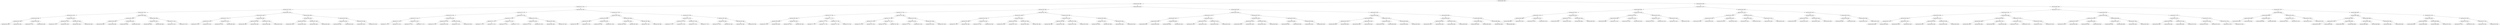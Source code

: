 digraph G{
113993862 [label="Node{data=[8067, 8067]}"]
113993862 -> 201788794
201788794 [label="Node{data=[7686, 7686]}"]
201788794 -> 1182313248
1182313248 [label="Node{data=[4710, 4710]}"]
1182313248 -> 184107129
184107129 [label="Node{data=[4573, 4573]}"]
184107129 -> 1462470392
1462470392 [label="Node{data=[4557, 4557]}"]
1462470392 -> 1676881338
1676881338 [label="Node{data=[4210, 4210]}"]
1676881338 -> 1624353615
1624353615 [label="Node{data=[4206, 4206]}"]
1624353615 -> 543937956
543937956 [label="Node{data=[4204, 4204]}"]
543937956 -> 737970967
737970967 [label="Node{data=[4203, 4203]}"]
543937956 -> 1368980783
1368980783 [label="Node{data=[4205, 4205]}"]
1624353615 -> 1023324032
1023324032 [label="Node{data=[4208, 4208]}"]
1023324032 -> 1111919438
1111919438 [label="Node{data=[4207, 4207]}"]
1023324032 -> 229442594
229442594 [label="Node{data=[4209, 4209]}"]
1676881338 -> 457892157
457892157 [label="Node{data=[4553, 4553]}"]
457892157 -> 1384238971
1384238971 [label="Node{data=[4551, 4551]}"]
1384238971 -> 611000990
611000990 [label="Node{data=[4211, 4211]}"]
1384238971 -> 1090694693
1090694693 [label="Node{data=[4552, 4552]}"]
457892157 -> 219016241
219016241 [label="Node{data=[4555, 4555]}"]
219016241 -> 1370161404
1370161404 [label="Node{data=[4554, 4554]}"]
219016241 -> 740927365
740927365 [label="Node{data=[4556, 4556]}"]
1462470392 -> 2014201763
2014201763 [label="Node{data=[4565, 4565]}"]
2014201763 -> 436228343
436228343 [label="Node{data=[4561, 4561]}"]
436228343 -> 329584555
329584555 [label="Node{data=[4559, 4559]}"]
329584555 -> 1917945813
1917945813 [label="Node{data=[4558, 4558]}"]
329584555 -> 2028528995
2028528995 [label="Node{data=[4560, 4560]}"]
436228343 -> 1626838369
1626838369 [label="Node{data=[4563, 4563]}"]
1626838369 -> 1536431747
1536431747 [label="Node{data=[4562, 4562]}"]
1626838369 -> 621104395
621104395 [label="Node{data=[4564, 4564]}"]
2014201763 -> 444167989
444167989 [label="Node{data=[4569, 4569]}"]
444167989 -> 1190765958
1190765958 [label="Node{data=[4567, 4567]}"]
1190765958 -> 1034060756
1034060756 [label="Node{data=[4566, 4566]}"]
1190765958 -> 851508350
851508350 [label="Node{data=[4568, 4568]}"]
444167989 -> 1666311628
1666311628 [label="Node{data=[4571, 4571]}"]
1666311628 -> 1745856949
1745856949 [label="Node{data=[4570, 4570]}"]
1666311628 -> 1100622659
1100622659 [label="Node{data=[4572, 4572]}"]
184107129 -> 1955339266
1955339266 [label="Node{data=[4621, 4621]}"]
1955339266 -> 404748506
404748506 [label="Node{data=[4581, 4581]}"]
404748506 -> 231258221
231258221 [label="Node{data=[4577, 4577]}"]
231258221 -> 488135332
488135332 [label="Node{data=[4575, 4575]}"]
488135332 -> 165685513
165685513 [label="Node{data=[4574, 4574]}"]
488135332 -> 1860098503
1860098503 [label="Node{data=[4576, 4576]}"]
231258221 -> 639442849
639442849 [label="Node{data=[4579, 4579]}"]
639442849 -> 2039459004
2039459004 [label="Node{data=[4578, 4578]}"]
639442849 -> 1898932965
1898932965 [label="Node{data=[4580, 4580]}"]
404748506 -> 1764201958
1764201958 [label="Node{data=[4585, 4585]}"]
1764201958 -> 654929780
654929780 [label="Node{data=[4583, 4583]}"]
654929780 -> 602398053
602398053 [label="Node{data=[4582, 4582]}"]
654929780 -> 697693118
697693118 [label="Node{data=[4584, 4584]}"]
1764201958 -> 2085145551
2085145551 [label="Node{data=[4587, 4587]}"]
2085145551 -> 282487293
282487293 [label="Node{data=[4586, 4586]}"]
2085145551 -> 222794359
222794359 [label="Node{data=[4620, 4620]}"]
1955339266 -> 189368418
189368418 [label="Node{data=[4629, 4629]}"]
189368418 -> 837106807
837106807 [label="Node{data=[4625, 4625]}"]
837106807 -> 316613175
316613175 [label="Node{data=[4623, 4623]}"]
316613175 -> 599445041
599445041 [label="Node{data=[4622, 4622]}"]
316613175 -> 1685543100
1685543100 [label="Node{data=[4624, 4624]}"]
837106807 -> 2087306945
2087306945 [label="Node{data=[4627, 4627]}"]
2087306945 -> 399281633
399281633 [label="Node{data=[4626, 4626]}"]
2087306945 -> 1660031599
1660031599 [label="Node{data=[4628, 4628]}"]
189368418 -> 1008604213
1008604213 [label="Node{data=[4633, 4633]}"]
1008604213 -> 250839737
250839737 [label="Node{data=[4631, 4631]}"]
250839737 -> 2107880707
2107880707 [label="Node{data=[4630, 4630]}"]
250839737 -> 254849458
254849458 [label="Node{data=[4632, 4632]}"]
1008604213 -> 1128506333
1128506333 [label="Node{data=[4708, 4708]}"]
1128506333 -> 1370949446
1370949446 [label="Node{data=[4697, 4697]}"]
1128506333 -> 836545502
836545502 [label="Node{data=[4709, 4709]}"]
1182313248 -> 996880758
996880758 [label="Node{data=[7654, 7654]}"]
996880758 -> 1701322893
1701322893 [label="Node{data=[4770, 4770]}"]
1701322893 -> 202151505
202151505 [label="Node{data=[4718, 4718]}"]
202151505 -> 1482317397
1482317397 [label="Node{data=[4714, 4714]}"]
1482317397 -> 987247785
987247785 [label="Node{data=[4712, 4712]}"]
987247785 -> 512759607
512759607 [label="Node{data=[4711, 4711]}"]
987247785 -> 1992733866
1992733866 [label="Node{data=[4713, 4713]}"]
1482317397 -> 2095379665
2095379665 [label="Node{data=[4716, 4716]}"]
2095379665 -> 123927192
123927192 [label="Node{data=[4715, 4715]}"]
2095379665 -> 433417452
433417452 [label="Node{data=[4717, 4717]}"]
202151505 -> 1517676696
1517676696 [label="Node{data=[4766, 4766]}"]
1517676696 -> 23907707
23907707 [label="Node{data=[4764, 4764]}"]
23907707 -> 290083316
290083316 [label="Node{data=[4719, 4719]}"]
23907707 -> 592112957
592112957 [label="Node{data=[4765, 4765]}"]
1517676696 -> 1443815652
1443815652 [label="Node{data=[4768, 4768]}"]
1443815652 -> 837740619
837740619 [label="Node{data=[4767, 4767]}"]
1443815652 -> 1919474291
1919474291 [label="Node{data=[4769, 4769]}"]
1701322893 -> 113242630
113242630 [label="Node{data=[4778, 4778]}"]
113242630 -> 655830005
655830005 [label="Node{data=[4774, 4774]}"]
655830005 -> 1643983852
1643983852 [label="Node{data=[4772, 4772]}"]
1643983852 -> 1433585378
1433585378 [label="Node{data=[4771, 4771]}"]
1643983852 -> 740565384
740565384 [label="Node{data=[4773, 4773]}"]
655830005 -> 854781818
854781818 [label="Node{data=[4776, 4776]}"]
854781818 -> 974702747
974702747 [label="Node{data=[4775, 4775]}"]
854781818 -> 2040421612
2040421612 [label="Node{data=[4777, 4777]}"]
113242630 -> 1958414902
1958414902 [label="Node{data=[4782, 4782]}"]
1958414902 -> 1360503524
1360503524 [label="Node{data=[4780, 4780]}"]
1360503524 -> 767030349
767030349 [label="Node{data=[4779, 4779]}"]
1360503524 -> 650490923
650490923 [label="Node{data=[4781, 4781]}"]
1958414902 -> 168026239
168026239 [label="Node{data=[5032, 5032]}"]
168026239 -> 1718575961
1718575961 [label="Node{data=[4992, 4992]}"]
168026239 -> 1961420357
1961420357 [label="Node{data=[7653, 7653]}"]
996880758 -> 2139582495
2139582495 [label="Node{data=[7670, 7670]}"]
2139582495 -> 1787983752
1787983752 [label="Node{data=[7662, 7662]}"]
1787983752 -> 2012918824
2012918824 [label="Node{data=[7658, 7658]}"]
2012918824 -> 1150533212
1150533212 [label="Node{data=[7656, 7656]}"]
1150533212 -> 5257561
5257561 [label="Node{data=[7655, 7655]}"]
1150533212 -> 2030514412
2030514412 [label="Node{data=[7657, 7657]}"]
2012918824 -> 1535016976
1535016976 [label="Node{data=[7660, 7660]}"]
1535016976 -> 46572669
46572669 [label="Node{data=[7659, 7659]}"]
1535016976 -> 56479629
56479629 [label="Node{data=[7661, 7661]}"]
1787983752 -> 1125982042
1125982042 [label="Node{data=[7666, 7666]}"]
1125982042 -> 1816951081
1816951081 [label="Node{data=[7664, 7664]}"]
1816951081 -> 1537133969
1537133969 [label="Node{data=[7663, 7663]}"]
1816951081 -> 911364296
911364296 [label="Node{data=[7665, 7665]}"]
1125982042 -> 496926359
496926359 [label="Node{data=[7668, 7668]}"]
496926359 -> 311740732
311740732 [label="Node{data=[7667, 7667]}"]
496926359 -> 1061907642
1061907642 [label="Node{data=[7669, 7669]}"]
2139582495 -> 456900491
456900491 [label="Node{data=[7678, 7678]}"]
456900491 -> 1975455933
1975455933 [label="Node{data=[7674, 7674]}"]
1975455933 -> 1096219167
1096219167 [label="Node{data=[7672, 7672]}"]
1096219167 -> 631009331
631009331 [label="Node{data=[7671, 7671]}"]
1096219167 -> 1671255276
1671255276 [label="Node{data=[7673, 7673]}"]
1975455933 -> 1856670426
1856670426 [label="Node{data=[7676, 7676]}"]
1856670426 -> 408556306
408556306 [label="Node{data=[7675, 7675]}"]
1856670426 -> 1585575362
1585575362 [label="Node{data=[7677, 7677]}"]
456900491 -> 1471344842
1471344842 [label="Node{data=[7682, 7682]}"]
1471344842 -> 1844731068
1844731068 [label="Node{data=[7680, 7680]}"]
1844731068 -> 629014675
629014675 [label="Node{data=[7679, 7679]}"]
1844731068 -> 1946213915
1946213915 [label="Node{data=[7681, 7681]}"]
1471344842 -> 888427761
888427761 [label="Node{data=[7684, 7684]}"]
888427761 -> 2074804079
2074804079 [label="Node{data=[7683, 7683]}"]
888427761 -> 780472849
780472849 [label="Node{data=[7685, 7685]}"]
201788794 -> 1552409052
1552409052 [label="Node{data=[8003, 8003]}"]
1552409052 -> 1245869409
1245869409 [label="Node{data=[7836, 7836]}"]
1245869409 -> 1715448513
1715448513 [label="Node{data=[7781, 7781]}"]
1715448513 -> 1613506957
1613506957 [label="Node{data=[7726, 7726]}"]
1613506957 -> 54963541
54963541 [label="Node{data=[7690, 7690]}"]
54963541 -> 1526081825
1526081825 [label="Node{data=[7688, 7688]}"]
1526081825 -> 1090844956
1090844956 [label="Node{data=[7687, 7687]}"]
1526081825 -> 1080414448
1080414448 [label="Node{data=[7689, 7689]}"]
54963541 -> 1996485036
1996485036 [label="Node{data=[7692, 7692]}"]
1996485036 -> 489386355
489386355 [label="Node{data=[7691, 7691]}"]
1996485036 -> 2072098771
2072098771 [label="Node{data=[7693, 7693]}"]
1613506957 -> 353180163
353180163 [label="Node{data=[7777, 7777]}"]
353180163 -> 477555615
477555615 [label="Node{data=[7775, 7775]}"]
477555615 -> 1511043467
1511043467 [label="Node{data=[7757, 7757]}"]
477555615 -> 752462389
752462389 [label="Node{data=[7776, 7776]}"]
353180163 -> 1375297711
1375297711 [label="Node{data=[7779, 7779]}"]
1375297711 -> 2063094556
2063094556 [label="Node{data=[7778, 7778]}"]
1375297711 -> 633022753
633022753 [label="Node{data=[7780, 7780]}"]
1715448513 -> 1146271649
1146271649 [label="Node{data=[7789, 7789]}"]
1146271649 -> 1580485532
1580485532 [label="Node{data=[7785, 7785]}"]
1580485532 -> 1726780405
1726780405 [label="Node{data=[7783, 7783]}"]
1726780405 -> 442653736
442653736 [label="Node{data=[7782, 7782]}"]
1726780405 -> 1272717178
1272717178 [label="Node{data=[7784, 7784]}"]
1580485532 -> 927515958
927515958 [label="Node{data=[7787, 7787]}"]
927515958 -> 901352209
901352209 [label="Node{data=[7786, 7786]}"]
927515958 -> 1035076242
1035076242 [label="Node{data=[7788, 7788]}"]
1146271649 -> 381611409
381611409 [label="Node{data=[7832, 7832]}"]
381611409 -> 1739520773
1739520773 [label="Node{data=[7816, 7816]}"]
1739520773 -> 506861026
506861026 [label="Node{data=[7797, 7797]}"]
1739520773 -> 859644452
859644452 [label="Node{data=[7831, 7831]}"]
381611409 -> 1376682935
1376682935 [label="Node{data=[7834, 7834]}"]
1376682935 -> 1114123296
1114123296 [label="Node{data=[7833, 7833]}"]
1376682935 -> 1818212490
1818212490 [label="Node{data=[7835, 7835]}"]
1245869409 -> 908692263
908692263 [label="Node{data=[7987, 7987]}"]
908692263 -> 270316910
270316910 [label="Node{data=[7844, 7844]}"]
270316910 -> 320242273
320242273 [label="Node{data=[7840, 7840]}"]
320242273 -> 43836257
43836257 [label="Node{data=[7838, 7838]}"]
43836257 -> 2014720166
2014720166 [label="Node{data=[7837, 7837]}"]
43836257 -> 232017167
232017167 [label="Node{data=[7839, 7839]}"]
320242273 -> 720814942
720814942 [label="Node{data=[7842, 7842]}"]
720814942 -> 1326754442
1326754442 [label="Node{data=[7841, 7841]}"]
720814942 -> 105787598
105787598 [label="Node{data=[7843, 7843]}"]
270316910 -> 694004029
694004029 [label="Node{data=[7848, 7848]}"]
694004029 -> 892171131
892171131 [label="Node{data=[7846, 7846]}"]
892171131 -> 1602740142
1602740142 [label="Node{data=[7845, 7845]}"]
892171131 -> 683171024
683171024 [label="Node{data=[7847, 7847]}"]
694004029 -> 1818762427
1818762427 [label="Node{data=[7850, 7850]}"]
1818762427 -> 838864102
838864102 [label="Node{data=[7849, 7849]}"]
1818762427 -> 1394331559
1394331559 [label="Node{data=[7986, 7986]}"]
908692263 -> 959403976
959403976 [label="Node{data=[7995, 7995]}"]
959403976 -> 361630098
361630098 [label="Node{data=[7991, 7991]}"]
361630098 -> 660291833
660291833 [label="Node{data=[7989, 7989]}"]
660291833 -> 707843394
707843394 [label="Node{data=[7988, 7988]}"]
660291833 -> 1768052443
1768052443 [label="Node{data=[7990, 7990]}"]
361630098 -> 205852924
205852924 [label="Node{data=[7993, 7993]}"]
205852924 -> 1910818053
1910818053 [label="Node{data=[7992, 7992]}"]
205852924 -> 1574077630
1574077630 [label="Node{data=[7994, 7994]}"]
959403976 -> 654169425
654169425 [label="Node{data=[7999, 7999]}"]
654169425 -> 35386242
35386242 [label="Node{data=[7997, 7997]}"]
35386242 -> 1426113065
1426113065 [label="Node{data=[7996, 7996]}"]
35386242 -> 473844547
473844547 [label="Node{data=[7998, 7998]}"]
654169425 -> 1411470024
1411470024 [label="Node{data=[8001, 8001]}"]
1411470024 -> 167455789
167455789 [label="Node{data=[8000, 8000]}"]
1411470024 -> 1522116273
1522116273 [label="Node{data=[8002, 8002]}"]
1552409052 -> 884181750
884181750 [label="Node{data=[8035, 8035]}"]
884181750 -> 1792686522
1792686522 [label="Node{data=[8019, 8019]}"]
1792686522 -> 974187144
974187144 [label="Node{data=[8011, 8011]}"]
974187144 -> 764104533
764104533 [label="Node{data=[8007, 8007]}"]
764104533 -> 88577064
88577064 [label="Node{data=[8005, 8005]}"]
88577064 -> 1055615699
1055615699 [label="Node{data=[8004, 8004]}"]
88577064 -> 51548972
51548972 [label="Node{data=[8006, 8006]}"]
764104533 -> 1955890684
1955890684 [label="Node{data=[8009, 8009]}"]
1955890684 -> 1296808338
1296808338 [label="Node{data=[8008, 8008]}"]
1955890684 -> 672399130
672399130 [label="Node{data=[8010, 8010]}"]
974187144 -> 1057985223
1057985223 [label="Node{data=[8015, 8015]}"]
1057985223 -> 1868843967
1868843967 [label="Node{data=[8013, 8013]}"]
1868843967 -> 2146695400
2146695400 [label="Node{data=[8012, 8012]}"]
1868843967 -> 1211048739
1211048739 [label="Node{data=[8014, 8014]}"]
1057985223 -> 200608075
200608075 [label="Node{data=[8017, 8017]}"]
200608075 -> 1174508089
1174508089 [label="Node{data=[8016, 8016]}"]
200608075 -> 643110569
643110569 [label="Node{data=[8018, 8018]}"]
1792686522 -> 399646587
399646587 [label="Node{data=[8027, 8027]}"]
399646587 -> 877585307
877585307 [label="Node{data=[8023, 8023]}"]
877585307 -> 2123644785
2123644785 [label="Node{data=[8021, 8021]}"]
2123644785 -> 1895472724
1895472724 [label="Node{data=[8020, 8020]}"]
2123644785 -> 2010414839
2010414839 [label="Node{data=[8022, 8022]}"]
877585307 -> 876943789
876943789 [label="Node{data=[8025, 8025]}"]
876943789 -> 1802885091
1802885091 [label="Node{data=[8024, 8024]}"]
876943789 -> 1339686119
1339686119 [label="Node{data=[8026, 8026]}"]
399646587 -> 456003629
456003629 [label="Node{data=[8031, 8031]}"]
456003629 -> 121305748
121305748 [label="Node{data=[8029, 8029]}"]
121305748 -> 1119223647
1119223647 [label="Node{data=[8028, 8028]}"]
121305748 -> 1108020522
1108020522 [label="Node{data=[8030, 8030]}"]
456003629 -> 693092926
693092926 [label="Node{data=[8033, 8033]}"]
693092926 -> 2037478361
2037478361 [label="Node{data=[8032, 8032]}"]
693092926 -> 349381807
349381807 [label="Node{data=[8034, 8034]}"]
884181750 -> 237705538
237705538 [label="Node{data=[8051, 8051]}"]
237705538 -> 1495426187
1495426187 [label="Node{data=[8043, 8043]}"]
1495426187 -> 733948877
733948877 [label="Node{data=[8039, 8039]}"]
733948877 -> 650417225
650417225 [label="Node{data=[8037, 8037]}"]
650417225 -> 1895004378
1895004378 [label="Node{data=[8036, 8036]}"]
650417225 -> 977230963
977230963 [label="Node{data=[8038, 8038]}"]
733948877 -> 1754069434
1754069434 [label="Node{data=[8041, 8041]}"]
1754069434 -> 1793609278
1793609278 [label="Node{data=[8040, 8040]}"]
1754069434 -> 28761617
28761617 [label="Node{data=[8042, 8042]}"]
1495426187 -> 1101710992
1101710992 [label="Node{data=[8047, 8047]}"]
1101710992 -> 1323611702
1323611702 [label="Node{data=[8045, 8045]}"]
1323611702 -> 1716881514
1716881514 [label="Node{data=[8044, 8044]}"]
1323611702 -> 1369736423
1369736423 [label="Node{data=[8046, 8046]}"]
1101710992 -> 1185764869
1185764869 [label="Node{data=[8049, 8049]}"]
1185764869 -> 756227552
756227552 [label="Node{data=[8048, 8048]}"]
1185764869 -> 1733285616
1733285616 [label="Node{data=[8050, 8050]}"]
237705538 -> 314172738
314172738 [label="Node{data=[8059, 8059]}"]
314172738 -> 1040745582
1040745582 [label="Node{data=[8055, 8055]}"]
1040745582 -> 188838482
188838482 [label="Node{data=[8053, 8053]}"]
188838482 -> 312532380
312532380 [label="Node{data=[8052, 8052]}"]
188838482 -> 1341045119
1341045119 [label="Node{data=[8054, 8054]}"]
1040745582 -> 893353752
893353752 [label="Node{data=[8057, 8057]}"]
893353752 -> 904677391
904677391 [label="Node{data=[8056, 8056]}"]
893353752 -> 565460755
565460755 [label="Node{data=[8058, 8058]}"]
314172738 -> 455827227
455827227 [label="Node{data=[8063, 8063]}"]
455827227 -> 1428305113
1428305113 [label="Node{data=[8061, 8061]}"]
1428305113 -> 47817282
47817282 [label="Node{data=[8060, 8060]}"]
1428305113 -> 34949549
34949549 [label="Node{data=[8062, 8062]}"]
455827227 -> 1124535667
1124535667 [label="Node{data=[8065, 8065]}"]
1124535667 -> 130514230
130514230 [label="Node{data=[8064, 8064]}"]
1124535667 -> 1220740158
1220740158 [label="Node{data=[8066, 8066]}"]
113993862 -> 1622369450
1622369450 [label="Node{data=[8245, 8245]}"]
1622369450 -> 463765850
463765850 [label="Node{data=[8157, 8157]}"]
463765850 -> 666268117
666268117 [label="Node{data=[8083, 8083]}"]
666268117 -> 2005169129
2005169129 [label="Node{data=[8075, 8075]}"]
2005169129 -> 208265095
208265095 [label="Node{data=[8071, 8071]}"]
208265095 -> 863510785
863510785 [label="Node{data=[8069, 8069]}"]
863510785 -> 659871330
659871330 [label="Node{data=[8068, 8068]}"]
863510785 -> 1931207258
1931207258 [label="Node{data=[8070, 8070]}"]
208265095 -> 835489369
835489369 [label="Node{data=[8073, 8073]}"]
835489369 -> 1137623368
1137623368 [label="Node{data=[8072, 8072]}"]
835489369 -> 1109981333
1109981333 [label="Node{data=[8074, 8074]}"]
2005169129 -> 1846401976
1846401976 [label="Node{data=[8079, 8079]}"]
1846401976 -> 996556390
996556390 [label="Node{data=[8077, 8077]}"]
996556390 -> 236420291
236420291 [label="Node{data=[8076, 8076]}"]
996556390 -> 192860612
192860612 [label="Node{data=[8078, 8078]}"]
1846401976 -> 187570952
187570952 [label="Node{data=[8081, 8081]}"]
187570952 -> 28414213
28414213 [label="Node{data=[8080, 8080]}"]
187570952 -> 880088212
880088212 [label="Node{data=[8082, 8082]}"]
666268117 -> 1232601903
1232601903 [label="Node{data=[8149, 8149]}"]
1232601903 -> 846571347
846571347 [label="Node{data=[8132, 8132]}"]
846571347 -> 1061237153
1061237153 [label="Node{data=[8085, 8085]}"]
1061237153 -> 596394857
596394857 [label="Node{data=[8084, 8084]}"]
1061237153 -> 711216460
711216460 [label="Node{data=[8112, 8112]}"]
846571347 -> 892614764
892614764 [label="Node{data=[8147, 8147]}"]
892614764 -> 55495506
55495506 [label="Node{data=[8146, 8146]}"]
892614764 -> 1108887385
1108887385 [label="Node{data=[8148, 8148]}"]
1232601903 -> 1243507835
1243507835 [label="Node{data=[8153, 8153]}"]
1243507835 -> 1585302028
1585302028 [label="Node{data=[8151, 8151]}"]
1585302028 -> 731684554
731684554 [label="Node{data=[8150, 8150]}"]
1585302028 -> 725497455
725497455 [label="Node{data=[8152, 8152]}"]
1243507835 -> 318433991
318433991 [label="Node{data=[8155, 8155]}"]
318433991 -> 585592638
585592638 [label="Node{data=[8154, 8154]}"]
318433991 -> 1833095014
1833095014 [label="Node{data=[8156, 8156]}"]
463765850 -> 932516335
932516335 [label="Node{data=[8229, 8229]}"]
932516335 -> 1929148680
1929148680 [label="Node{data=[8221, 8221]}"]
1929148680 -> 1803253494
1803253494 [label="Node{data=[8161, 8161]}"]
1803253494 -> 280608000
280608000 [label="Node{data=[8159, 8159]}"]
280608000 -> 264035473
264035473 [label="Node{data=[8158, 8158]}"]
280608000 -> 505004119
505004119 [label="Node{data=[8160, 8160]}"]
1803253494 -> 778422692
778422692 [label="Node{data=[8163, 8163]}"]
778422692 -> 1936273621
1936273621 [label="Node{data=[8162, 8162]}"]
778422692 -> 441983613
441983613 [label="Node{data=[8164, 8164]}"]
1929148680 -> 1251168793
1251168793 [label="Node{data=[8225, 8225]}"]
1251168793 -> 1245420038
1245420038 [label="Node{data=[8223, 8223]}"]
1245420038 -> 1886319628
1886319628 [label="Node{data=[8222, 8222]}"]
1245420038 -> 729709494
729709494 [label="Node{data=[8224, 8224]}"]
1251168793 -> 2074994522
2074994522 [label="Node{data=[8227, 8227]}"]
2074994522 -> 1834006915
1834006915 [label="Node{data=[8226, 8226]}"]
2074994522 -> 1788477105
1788477105 [label="Node{data=[8228, 8228]}"]
932516335 -> 853707679
853707679 [label="Node{data=[8237, 8237]}"]
853707679 -> 652291502
652291502 [label="Node{data=[8233, 8233]}"]
652291502 -> 1310000208
1310000208 [label="Node{data=[8231, 8231]}"]
1310000208 -> 1801193301
1801193301 [label="Node{data=[8230, 8230]}"]
1310000208 -> 1304745938
1304745938 [label="Node{data=[8232, 8232]}"]
652291502 -> 1659314073
1659314073 [label="Node{data=[8235, 8235]}"]
1659314073 -> 79077393
79077393 [label="Node{data=[8234, 8234]}"]
1659314073 -> 266037629
266037629 [label="Node{data=[8236, 8236]}"]
853707679 -> 1682593043
1682593043 [label="Node{data=[8241, 8241]}"]
1682593043 -> 1040942548
1040942548 [label="Node{data=[8239, 8239]}"]
1040942548 -> 252447788
252447788 [label="Node{data=[8238, 8238]}"]
1040942548 -> 1531452465
1531452465 [label="Node{data=[8240, 8240]}"]
1682593043 -> 1830561926
1830561926 [label="Node{data=[8243, 8243]}"]
1830561926 -> 266020308
266020308 [label="Node{data=[8242, 8242]}"]
1830561926 -> 1624847727
1624847727 [label="Node{data=[8244, 8244]}"]
1622369450 -> 2079003857
2079003857 [label="Node{data=[8801, 8801]}"]
2079003857 -> 2000640818
2000640818 [label="Node{data=[8277, 8277]}"]
2000640818 -> 563885444
563885444 [label="Node{data=[8261, 8261]}"]
563885444 -> 147267221
147267221 [label="Node{data=[8253, 8253]}"]
147267221 -> 732552896
732552896 [label="Node{data=[8249, 8249]}"]
732552896 -> 641918540
641918540 [label="Node{data=[8247, 8247]}"]
641918540 -> 1714607893
1714607893 [label="Node{data=[8246, 8246]}"]
641918540 -> 1454460656
1454460656 [label="Node{data=[8248, 8248]}"]
732552896 -> 856409400
856409400 [label="Node{data=[8251, 8251]}"]
856409400 -> 46802323
46802323 [label="Node{data=[8250, 8250]}"]
856409400 -> 1915801760
1915801760 [label="Node{data=[8252, 8252]}"]
147267221 -> 774559448
774559448 [label="Node{data=[8257, 8257]}"]
774559448 -> 1139139616
1139139616 [label="Node{data=[8255, 8255]}"]
1139139616 -> 273725298
273725298 [label="Node{data=[8254, 8254]}"]
1139139616 -> 1678888968
1678888968 [label="Node{data=[8256, 8256]}"]
774559448 -> 477447748
477447748 [label="Node{data=[8259, 8259]}"]
477447748 -> 1893557518
1893557518 [label="Node{data=[8258, 8258]}"]
477447748 -> 1705224000
1705224000 [label="Node{data=[8260, 8260]}"]
563885444 -> 257473132
257473132 [label="Node{data=[8269, 8269]}"]
257473132 -> 967412389
967412389 [label="Node{data=[8265, 8265]}"]
967412389 -> 583495051
583495051 [label="Node{data=[8263, 8263]}"]
583495051 -> 1520846644
1520846644 [label="Node{data=[8262, 8262]}"]
583495051 -> 275193302
275193302 [label="Node{data=[8264, 8264]}"]
967412389 -> 1710113245
1710113245 [label="Node{data=[8267, 8267]}"]
1710113245 -> 2094846942
2094846942 [label="Node{data=[8266, 8266]}"]
1710113245 -> 338408598
338408598 [label="Node{data=[8268, 8268]}"]
257473132 -> 1015710312
1015710312 [label="Node{data=[8273, 8273]}"]
1015710312 -> 729668749
729668749 [label="Node{data=[8271, 8271]}"]
729668749 -> 824551455
824551455 [label="Node{data=[8270, 8270]}"]
729668749 -> 2019767721
2019767721 [label="Node{data=[8272, 8272]}"]
1015710312 -> 269639951
269639951 [label="Node{data=[8275, 8275]}"]
269639951 -> 1439587892
1439587892 [label="Node{data=[8274, 8274]}"]
269639951 -> 1228370370
1228370370 [label="Node{data=[8276, 8276]}"]
2000640818 -> 681102128
681102128 [label="Node{data=[8293, 8293]}"]
681102128 -> 729926965
729926965 [label="Node{data=[8285, 8285]}"]
729926965 -> 202967439
202967439 [label="Node{data=[8281, 8281]}"]
202967439 -> 2119352495
2119352495 [label="Node{data=[8279, 8279]}"]
2119352495 -> 276645150
276645150 [label="Node{data=[8278, 8278]}"]
2119352495 -> 900782657
900782657 [label="Node{data=[8280, 8280]}"]
202967439 -> 1906436105
1906436105 [label="Node{data=[8283, 8283]}"]
1906436105 -> 421402922
421402922 [label="Node{data=[8282, 8282]}"]
1906436105 -> 1664219810
1664219810 [label="Node{data=[8284, 8284]}"]
729926965 -> 1348486743
1348486743 [label="Node{data=[8289, 8289]}"]
1348486743 -> 780078578
780078578 [label="Node{data=[8287, 8287]}"]
780078578 -> 1195476574
1195476574 [label="Node{data=[8286, 8286]}"]
780078578 -> 726237438
726237438 [label="Node{data=[8288, 8288]}"]
1348486743 -> 2034841918
2034841918 [label="Node{data=[8291, 8291]}"]
2034841918 -> 789556088
789556088 [label="Node{data=[8290, 8290]}"]
2034841918 -> 1681374129
1681374129 [label="Node{data=[8292, 8292]}"]
681102128 -> 60725689
60725689 [label="Node{data=[8727, 8727]}"]
60725689 -> 867094589
867094589 [label="Node{data=[8297, 8297]}"]
867094589 -> 1630075227
1630075227 [label="Node{data=[8295, 8295]}"]
1630075227 -> 949693692
949693692 [label="Node{data=[8294, 8294]}"]
1630075227 -> 1329539335
1329539335 [label="Node{data=[8296, 8296]}"]
867094589 -> 181741541
181741541 [label="Node{data=[8725, 8725]}"]
181741541 -> 739370437
739370437 [label="Node{data=[8693, 8693]}"]
181741541 -> 1292685431
1292685431 [label="Node{data=[8726, 8726]}"]
60725689 -> 2068688832
2068688832 [label="Node{data=[8731, 8731]}"]
2068688832 -> 1476678979
1476678979 [label="Node{data=[8729, 8729]}"]
1476678979 -> 2073603147
2073603147 [label="Node{data=[8728, 8728]}"]
1476678979 -> 1354519591
1354519591 [label="Node{data=[8730, 8730]}"]
2068688832 -> 1176093279
1176093279 [label="Node{data=[8733, 8733]}"]
1176093279 -> 1020082578
1020082578 [label="Node{data=[8732, 8732]}"]
1176093279 -> 34152628
34152628 [label="Node{data=[8734, 8734]}"]
2079003857 -> 816202174
816202174 [label="Node{data=[9677, 9677]}"]
816202174 -> 950367951
950367951 [label="Node{data=[9669, 9669]}"]
950367951 -> 1836177888
1836177888 [label="Node{data=[9665, 9665]}"]
1836177888 -> 649480314
649480314 [label="Node{data=[9663, 9663]}"]
649480314 -> 606033571
606033571 [label="Node{data=[8879, 8879]}"]
649480314 -> 924798945
924798945 [label="Node{data=[9664, 9664]}"]
1836177888 -> 1422011963
1422011963 [label="Node{data=[9667, 9667]}"]
1422011963 -> 1084442945
1084442945 [label="Node{data=[9666, 9666]}"]
1422011963 -> 517453240
517453240 [label="Node{data=[9668, 9668]}"]
950367951 -> 1400541636
1400541636 [label="Node{data=[9673, 9673]}"]
1400541636 -> 378326630
378326630 [label="Node{data=[9671, 9671]}"]
378326630 -> 1287615671
1287615671 [label="Node{data=[9670, 9670]}"]
378326630 -> 1868985069
1868985069 [label="Node{data=[9672, 9672]}"]
1400541636 -> 1754606196
1754606196 [label="Node{data=[9675, 9675]}"]
1754606196 -> 412759806
412759806 [label="Node{data=[9674, 9674]}"]
1754606196 -> 792191894
792191894 [label="Node{data=[9676, 9676]}"]
816202174 -> 1931091335
1931091335 [label="Node{data=[9693, 9693]}"]
1931091335 -> 849174298
849174298 [label="Node{data=[9685, 9685]}"]
849174298 -> 2071573105
2071573105 [label="Node{data=[9681, 9681]}"]
2071573105 -> 1799542235
1799542235 [label="Node{data=[9679, 9679]}"]
1799542235 -> 1209473809
1209473809 [label="Node{data=[9678, 9678]}"]
1799542235 -> 279640198
279640198 [label="Node{data=[9680, 9680]}"]
2071573105 -> 645282520
645282520 [label="Node{data=[9683, 9683]}"]
645282520 -> 1533530048
1533530048 [label="Node{data=[9682, 9682]}"]
645282520 -> 727226414
727226414 [label="Node{data=[9684, 9684]}"]
849174298 -> 1827744523
1827744523 [label="Node{data=[9689, 9689]}"]
1827744523 -> 2068217015
2068217015 [label="Node{data=[9687, 9687]}"]
2068217015 -> 507160016
507160016 [label="Node{data=[9686, 9686]}"]
2068217015 -> 1909250001
1909250001 [label="Node{data=[9688, 9688]}"]
1827744523 -> 343933840
343933840 [label="Node{data=[9691, 9691]}"]
343933840 -> 1550546547
1550546547 [label="Node{data=[9690, 9690]}"]
343933840 -> 397696011
397696011 [label="Node{data=[9692, 9692]}"]
1931091335 -> 13726579
13726579 [label="Node{data=[9701, 9701]}"]
13726579 -> 349793402
349793402 [label="Node{data=[9697, 9697]}"]
349793402 -> 327567484
327567484 [label="Node{data=[9695, 9695]}"]
327567484 -> 644291075
644291075 [label="Node{data=[9694, 9694]}"]
327567484 -> 765898583
765898583 [label="Node{data=[9696, 9696]}"]
349793402 -> 1917037605
1917037605 [label="Node{data=[9699, 9699]}"]
1917037605 -> 1403506617
1403506617 [label="Node{data=[9698, 9698]}"]
1917037605 -> 1301180620
1301180620 [label="Node{data=[9700, 9700]}"]
13726579 -> 1430954557
1430954557 [label="Node{data=[9705, 9705]}"]
1430954557 -> 973545013
973545013 [label="Node{data=[9703, 9703]}"]
973545013 -> 1471206603
1471206603 [label="Node{data=[9702, 9702]}"]
973545013 -> 1762055905
1762055905 [label="Node{data=[9704, 9704]}"]
1430954557 -> 1776143030
1776143030 [label="Node{data=[9707, 9707]}"]
1776143030 -> 1806276366
1806276366 [label="Node{data=[9706, 9706]}"]
1776143030 -> 988676156
988676156 [label="Node{data=[9708, 9708]}"]
}